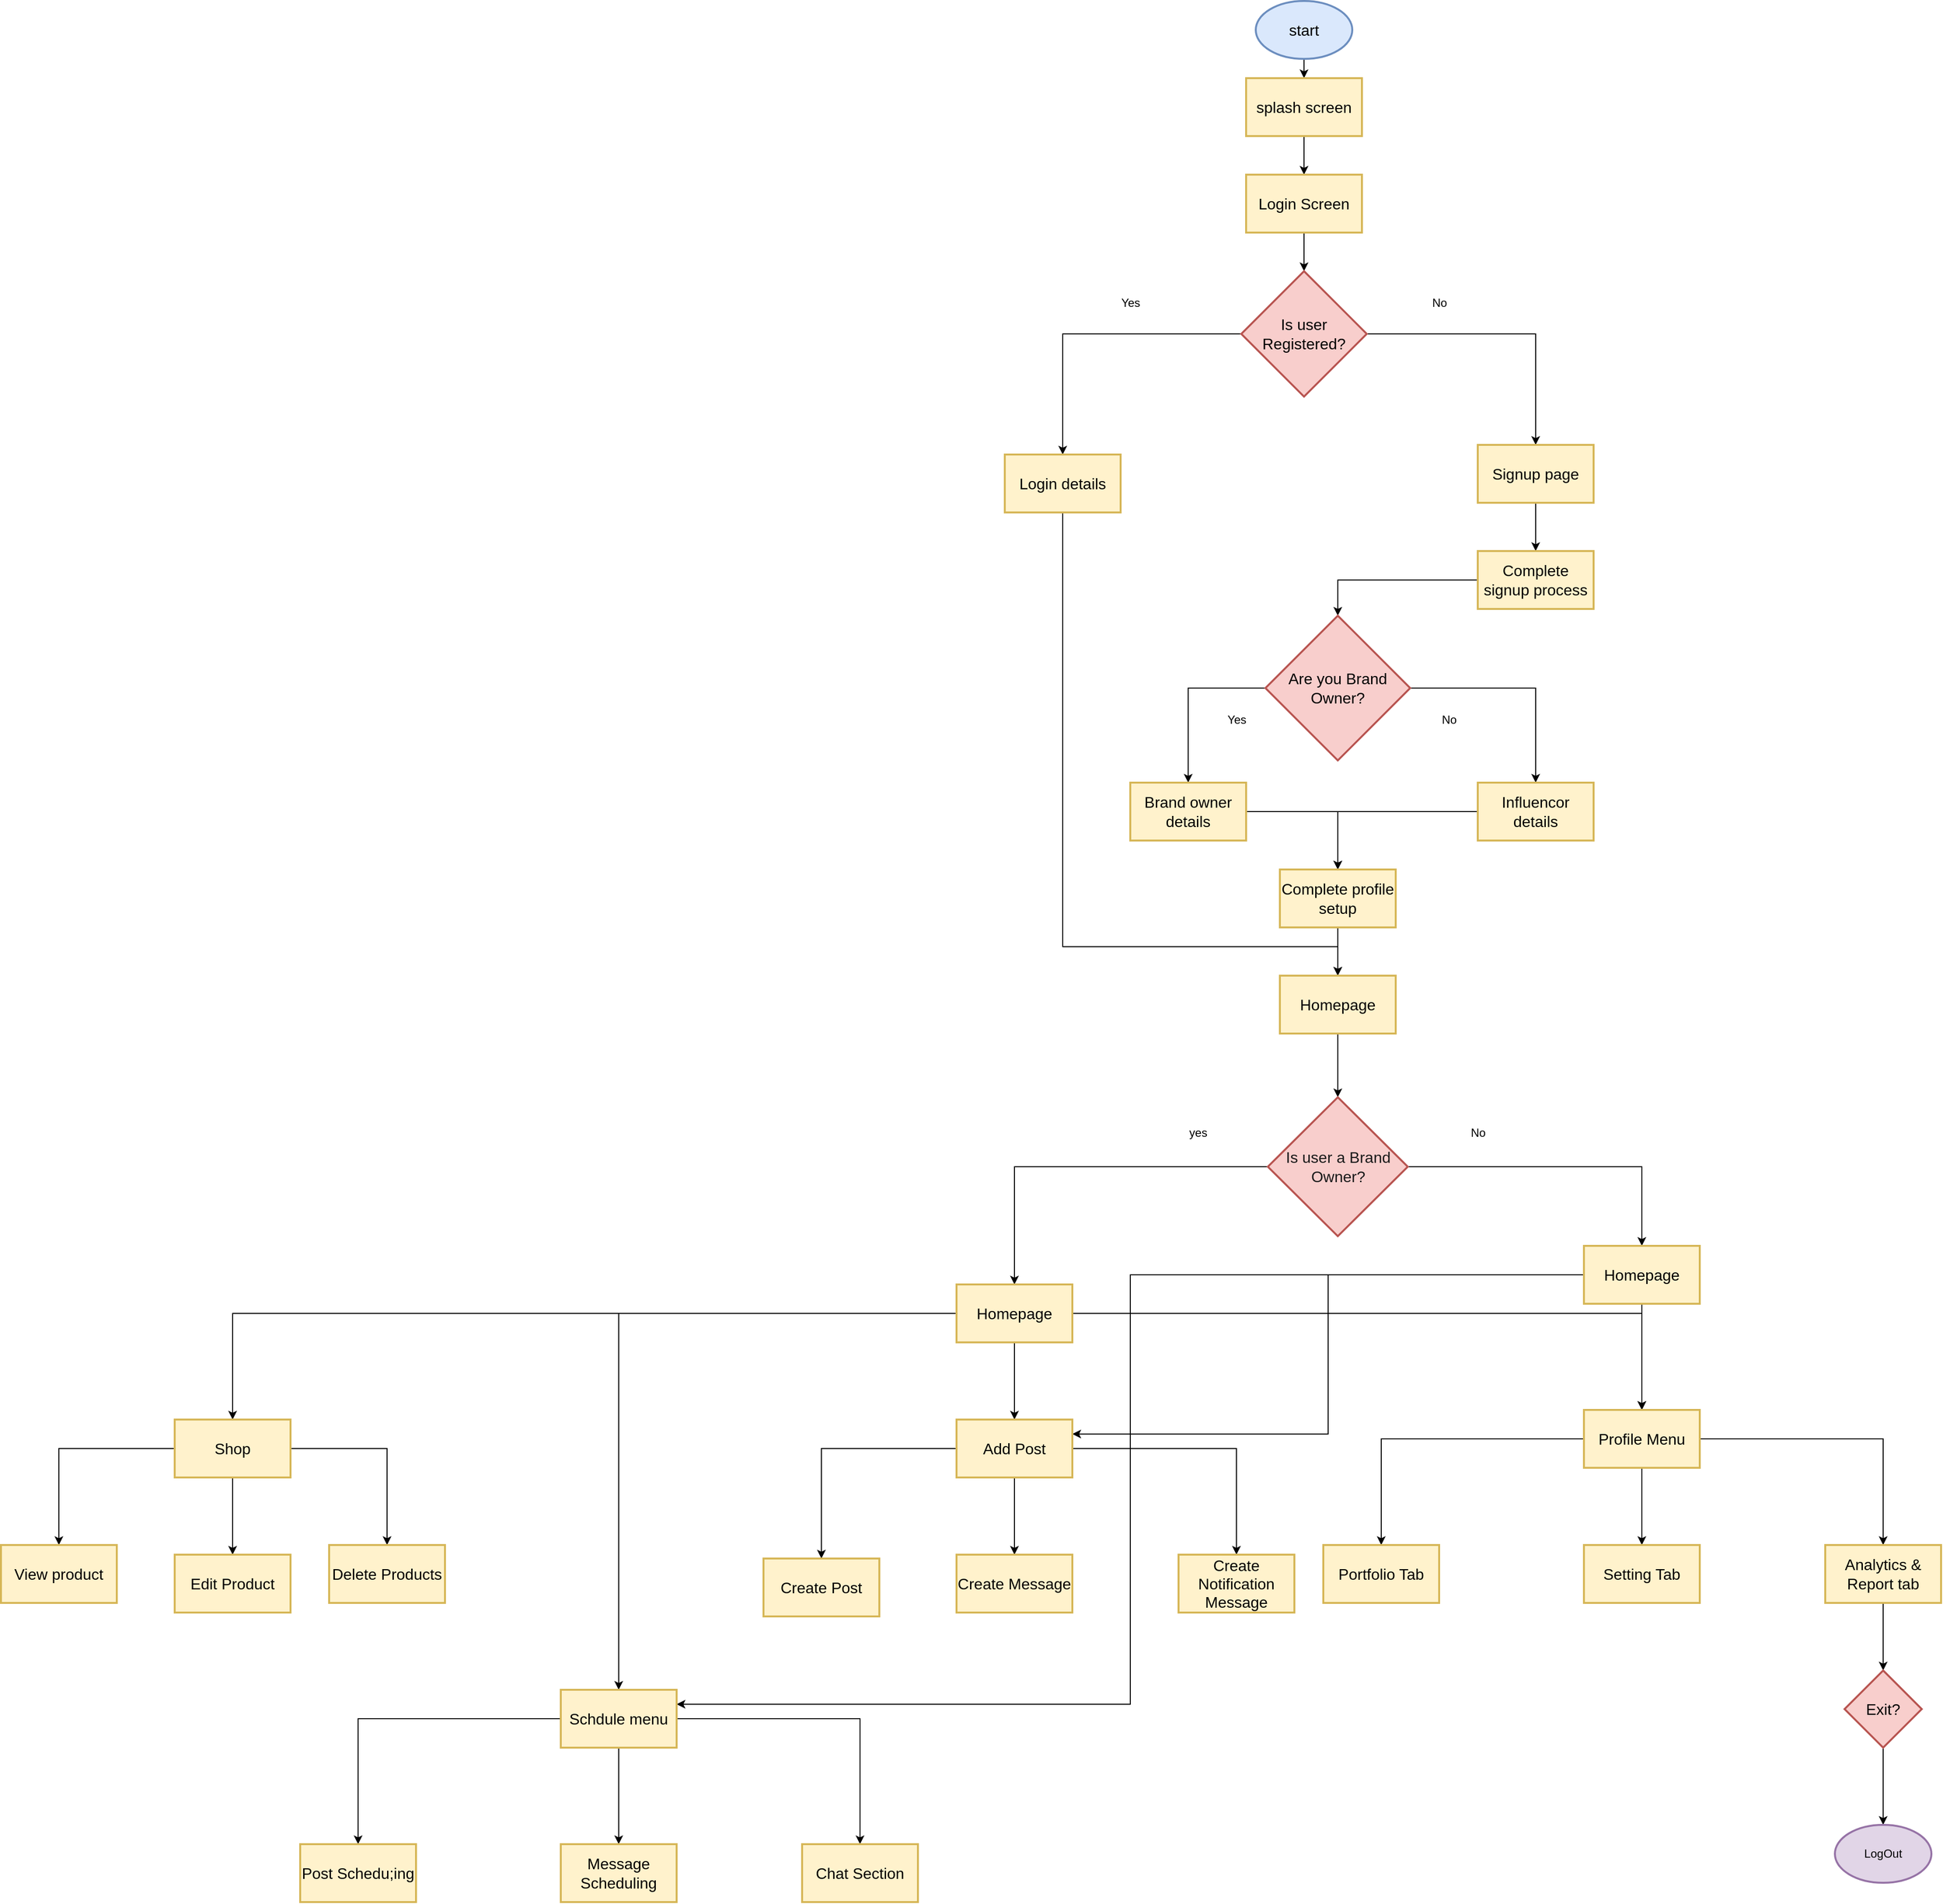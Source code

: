 <mxfile version="26.2.2">
  <diagram name="Page-1" id="w9GNZ5u1jD0qXQI70O3R">
    <mxGraphModel dx="4152" dy="1717" grid="1" gridSize="10" guides="1" tooltips="1" connect="1" arrows="1" fold="1" page="1" pageScale="1" pageWidth="1169" pageHeight="827" math="0" shadow="0">
      <root>
        <mxCell id="0" />
        <mxCell id="1" parent="0" />
        <mxCell id="vDZOlY3wyJ9qln-_VzCb-3" value="" style="edgeStyle=orthogonalEdgeStyle;rounded=0;orthogonalLoop=1;jettySize=auto;html=1;fontSize=16;" edge="1" parent="1" source="vDZOlY3wyJ9qln-_VzCb-1" target="vDZOlY3wyJ9qln-_VzCb-2">
          <mxGeometry relative="1" as="geometry" />
        </mxCell>
        <mxCell id="vDZOlY3wyJ9qln-_VzCb-1" value="start" style="strokeWidth=2;html=1;shape=mxgraph.flowchart.start_1;whiteSpace=wrap;fillColor=#dae8fc;strokeColor=#6c8ebf;fontSize=16;" vertex="1" parent="1">
          <mxGeometry x="560" y="40" width="100" height="60" as="geometry" />
        </mxCell>
        <mxCell id="vDZOlY3wyJ9qln-_VzCb-5" value="" style="edgeStyle=orthogonalEdgeStyle;rounded=0;orthogonalLoop=1;jettySize=auto;html=1;fontSize=16;" edge="1" parent="1" source="vDZOlY3wyJ9qln-_VzCb-2" target="vDZOlY3wyJ9qln-_VzCb-4">
          <mxGeometry relative="1" as="geometry" />
        </mxCell>
        <mxCell id="vDZOlY3wyJ9qln-_VzCb-2" value="splash screen" style="whiteSpace=wrap;html=1;fillColor=#fff2cc;strokeColor=#d6b656;strokeWidth=2;fontSize=16;" vertex="1" parent="1">
          <mxGeometry x="550" y="120" width="120" height="60" as="geometry" />
        </mxCell>
        <mxCell id="vDZOlY3wyJ9qln-_VzCb-157" value="" style="edgeStyle=orthogonalEdgeStyle;rounded=0;orthogonalLoop=1;jettySize=auto;html=1;" edge="1" parent="1" source="vDZOlY3wyJ9qln-_VzCb-4" target="vDZOlY3wyJ9qln-_VzCb-156">
          <mxGeometry relative="1" as="geometry" />
        </mxCell>
        <mxCell id="vDZOlY3wyJ9qln-_VzCb-4" value="Login Screen" style="whiteSpace=wrap;html=1;fillColor=#fff2cc;strokeColor=#d6b656;strokeWidth=2;fontSize=16;" vertex="1" parent="1">
          <mxGeometry x="550" y="220" width="120" height="60" as="geometry" />
        </mxCell>
        <mxCell id="vDZOlY3wyJ9qln-_VzCb-159" value="" style="edgeStyle=orthogonalEdgeStyle;rounded=0;orthogonalLoop=1;jettySize=auto;html=1;" edge="1" parent="1" source="vDZOlY3wyJ9qln-_VzCb-156" target="vDZOlY3wyJ9qln-_VzCb-158">
          <mxGeometry relative="1" as="geometry" />
        </mxCell>
        <mxCell id="vDZOlY3wyJ9qln-_VzCb-161" value="" style="edgeStyle=orthogonalEdgeStyle;rounded=0;orthogonalLoop=1;jettySize=auto;html=1;" edge="1" parent="1" source="vDZOlY3wyJ9qln-_VzCb-156" target="vDZOlY3wyJ9qln-_VzCb-160">
          <mxGeometry relative="1" as="geometry" />
        </mxCell>
        <mxCell id="vDZOlY3wyJ9qln-_VzCb-156" value="Is user Registered?" style="rhombus;whiteSpace=wrap;html=1;fontSize=16;fillColor=#f8cecc;strokeColor=#b85450;strokeWidth=2;" vertex="1" parent="1">
          <mxGeometry x="545" y="320" width="130" height="130" as="geometry" />
        </mxCell>
        <mxCell id="vDZOlY3wyJ9qln-_VzCb-180" style="edgeStyle=orthogonalEdgeStyle;rounded=0;orthogonalLoop=1;jettySize=auto;html=1;" edge="1" parent="1" source="vDZOlY3wyJ9qln-_VzCb-158" target="vDZOlY3wyJ9qln-_VzCb-178">
          <mxGeometry relative="1" as="geometry">
            <Array as="points">
              <mxPoint x="360" y="1020" />
              <mxPoint x="645" y="1020" />
            </Array>
          </mxGeometry>
        </mxCell>
        <mxCell id="vDZOlY3wyJ9qln-_VzCb-158" value="Login details" style="whiteSpace=wrap;html=1;fontSize=16;fillColor=#fff2cc;strokeColor=#d6b656;strokeWidth=2;" vertex="1" parent="1">
          <mxGeometry x="300" y="510" width="120" height="60" as="geometry" />
        </mxCell>
        <mxCell id="vDZOlY3wyJ9qln-_VzCb-165" value="" style="edgeStyle=orthogonalEdgeStyle;rounded=0;orthogonalLoop=1;jettySize=auto;html=1;" edge="1" parent="1" source="vDZOlY3wyJ9qln-_VzCb-160" target="vDZOlY3wyJ9qln-_VzCb-164">
          <mxGeometry relative="1" as="geometry" />
        </mxCell>
        <mxCell id="vDZOlY3wyJ9qln-_VzCb-160" value="Signup page" style="whiteSpace=wrap;html=1;fontSize=16;fillColor=#fff2cc;strokeColor=#d6b656;strokeWidth=2;" vertex="1" parent="1">
          <mxGeometry x="790" y="500" width="120" height="60" as="geometry" />
        </mxCell>
        <mxCell id="vDZOlY3wyJ9qln-_VzCb-162" value="Yes" style="text;html=1;align=center;verticalAlign=middle;resizable=0;points=[];autosize=1;strokeColor=none;fillColor=none;" vertex="1" parent="1">
          <mxGeometry x="410" y="338" width="40" height="30" as="geometry" />
        </mxCell>
        <mxCell id="vDZOlY3wyJ9qln-_VzCb-163" value="No" style="text;html=1;align=center;verticalAlign=middle;resizable=0;points=[];autosize=1;strokeColor=none;fillColor=none;" vertex="1" parent="1">
          <mxGeometry x="730" y="338" width="40" height="30" as="geometry" />
        </mxCell>
        <mxCell id="vDZOlY3wyJ9qln-_VzCb-167" value="" style="edgeStyle=orthogonalEdgeStyle;rounded=0;orthogonalLoop=1;jettySize=auto;html=1;" edge="1" parent="1" source="vDZOlY3wyJ9qln-_VzCb-164" target="vDZOlY3wyJ9qln-_VzCb-166">
          <mxGeometry relative="1" as="geometry" />
        </mxCell>
        <mxCell id="vDZOlY3wyJ9qln-_VzCb-164" value="Complete signup process" style="whiteSpace=wrap;html=1;fontSize=16;fillColor=#fff2cc;strokeColor=#d6b656;strokeWidth=2;" vertex="1" parent="1">
          <mxGeometry x="790" y="610" width="120" height="60" as="geometry" />
        </mxCell>
        <mxCell id="vDZOlY3wyJ9qln-_VzCb-169" value="" style="edgeStyle=orthogonalEdgeStyle;rounded=0;orthogonalLoop=1;jettySize=auto;html=1;" edge="1" parent="1" source="vDZOlY3wyJ9qln-_VzCb-166" target="vDZOlY3wyJ9qln-_VzCb-168">
          <mxGeometry relative="1" as="geometry" />
        </mxCell>
        <mxCell id="vDZOlY3wyJ9qln-_VzCb-171" value="" style="edgeStyle=orthogonalEdgeStyle;rounded=0;orthogonalLoop=1;jettySize=auto;html=1;" edge="1" parent="1" source="vDZOlY3wyJ9qln-_VzCb-166" target="vDZOlY3wyJ9qln-_VzCb-170">
          <mxGeometry relative="1" as="geometry" />
        </mxCell>
        <mxCell id="vDZOlY3wyJ9qln-_VzCb-166" value="Are you Brand Owner?" style="rhombus;whiteSpace=wrap;html=1;fontSize=16;fillColor=#f8cecc;strokeColor=#b85450;strokeWidth=2;" vertex="1" parent="1">
          <mxGeometry x="570" y="677" width="150" height="150" as="geometry" />
        </mxCell>
        <mxCell id="vDZOlY3wyJ9qln-_VzCb-175" value="" style="edgeStyle=orthogonalEdgeStyle;rounded=0;orthogonalLoop=1;jettySize=auto;html=1;" edge="1" parent="1" source="vDZOlY3wyJ9qln-_VzCb-168" target="vDZOlY3wyJ9qln-_VzCb-174">
          <mxGeometry relative="1" as="geometry" />
        </mxCell>
        <mxCell id="vDZOlY3wyJ9qln-_VzCb-168" value="Brand owner details" style="whiteSpace=wrap;html=1;fontSize=16;fillColor=#fff2cc;strokeColor=#d6b656;strokeWidth=2;" vertex="1" parent="1">
          <mxGeometry x="430" y="850" width="120" height="60" as="geometry" />
        </mxCell>
        <mxCell id="vDZOlY3wyJ9qln-_VzCb-177" value="" style="edgeStyle=orthogonalEdgeStyle;rounded=0;orthogonalLoop=1;jettySize=auto;html=1;entryX=0.5;entryY=0;entryDx=0;entryDy=0;" edge="1" parent="1" source="vDZOlY3wyJ9qln-_VzCb-170" target="vDZOlY3wyJ9qln-_VzCb-174">
          <mxGeometry relative="1" as="geometry">
            <mxPoint x="790" y="1040" as="targetPoint" />
          </mxGeometry>
        </mxCell>
        <mxCell id="vDZOlY3wyJ9qln-_VzCb-170" value="Influencor details" style="whiteSpace=wrap;html=1;fontSize=16;fillColor=#fff2cc;strokeColor=#d6b656;strokeWidth=2;" vertex="1" parent="1">
          <mxGeometry x="790" y="850" width="120" height="60" as="geometry" />
        </mxCell>
        <mxCell id="vDZOlY3wyJ9qln-_VzCb-172" value="Yes" style="text;html=1;align=center;verticalAlign=middle;resizable=0;points=[];autosize=1;strokeColor=none;fillColor=none;" vertex="1" parent="1">
          <mxGeometry x="520" y="770" width="40" height="30" as="geometry" />
        </mxCell>
        <mxCell id="vDZOlY3wyJ9qln-_VzCb-173" value="No" style="text;html=1;align=center;verticalAlign=middle;resizable=0;points=[];autosize=1;strokeColor=none;fillColor=none;" vertex="1" parent="1">
          <mxGeometry x="740" y="770" width="40" height="30" as="geometry" />
        </mxCell>
        <mxCell id="vDZOlY3wyJ9qln-_VzCb-179" value="" style="edgeStyle=orthogonalEdgeStyle;rounded=0;orthogonalLoop=1;jettySize=auto;html=1;" edge="1" parent="1" source="vDZOlY3wyJ9qln-_VzCb-174" target="vDZOlY3wyJ9qln-_VzCb-178">
          <mxGeometry relative="1" as="geometry" />
        </mxCell>
        <mxCell id="vDZOlY3wyJ9qln-_VzCb-174" value="Complete profile setup" style="whiteSpace=wrap;html=1;fontSize=16;fillColor=#fff2cc;strokeColor=#d6b656;strokeWidth=2;" vertex="1" parent="1">
          <mxGeometry x="585" y="940" width="120" height="60" as="geometry" />
        </mxCell>
        <mxCell id="vDZOlY3wyJ9qln-_VzCb-182" value="" style="edgeStyle=orthogonalEdgeStyle;rounded=0;orthogonalLoop=1;jettySize=auto;html=1;" edge="1" parent="1" source="vDZOlY3wyJ9qln-_VzCb-178" target="vDZOlY3wyJ9qln-_VzCb-181">
          <mxGeometry relative="1" as="geometry" />
        </mxCell>
        <mxCell id="vDZOlY3wyJ9qln-_VzCb-178" value="Homepage" style="whiteSpace=wrap;html=1;fontSize=16;fillColor=#fff2cc;strokeColor=#d6b656;strokeWidth=2;" vertex="1" parent="1">
          <mxGeometry x="585" y="1050" width="120" height="60" as="geometry" />
        </mxCell>
        <mxCell id="vDZOlY3wyJ9qln-_VzCb-184" value="" style="edgeStyle=orthogonalEdgeStyle;rounded=0;orthogonalLoop=1;jettySize=auto;html=1;" edge="1" parent="1" source="vDZOlY3wyJ9qln-_VzCb-181" target="vDZOlY3wyJ9qln-_VzCb-183">
          <mxGeometry relative="1" as="geometry" />
        </mxCell>
        <mxCell id="vDZOlY3wyJ9qln-_VzCb-186" value="" style="edgeStyle=orthogonalEdgeStyle;rounded=0;orthogonalLoop=1;jettySize=auto;html=1;" edge="1" parent="1" source="vDZOlY3wyJ9qln-_VzCb-181" target="vDZOlY3wyJ9qln-_VzCb-185">
          <mxGeometry relative="1" as="geometry" />
        </mxCell>
        <mxCell id="vDZOlY3wyJ9qln-_VzCb-181" value="&lt;span style=&quot;color: rgb(26, 26, 26);&quot;&gt;Is user a Brand Owne&lt;span class=&quot;ql-cursor&quot;&gt;﻿&lt;/span&gt;r?&lt;/span&gt;" style="rhombus;whiteSpace=wrap;html=1;fontSize=16;fillColor=#f8cecc;strokeColor=#b85450;strokeWidth=2;" vertex="1" parent="1">
          <mxGeometry x="572.5" y="1176" width="145" height="144" as="geometry" />
        </mxCell>
        <mxCell id="vDZOlY3wyJ9qln-_VzCb-190" value="" style="edgeStyle=orthogonalEdgeStyle;rounded=0;orthogonalLoop=1;jettySize=auto;html=1;" edge="1" parent="1" source="vDZOlY3wyJ9qln-_VzCb-183" target="vDZOlY3wyJ9qln-_VzCb-189">
          <mxGeometry relative="1" as="geometry" />
        </mxCell>
        <mxCell id="vDZOlY3wyJ9qln-_VzCb-199" value="" style="edgeStyle=orthogonalEdgeStyle;rounded=0;orthogonalLoop=1;jettySize=auto;html=1;" edge="1" parent="1" source="vDZOlY3wyJ9qln-_VzCb-183" target="vDZOlY3wyJ9qln-_VzCb-198">
          <mxGeometry relative="1" as="geometry" />
        </mxCell>
        <mxCell id="vDZOlY3wyJ9qln-_VzCb-226" value="" style="edgeStyle=orthogonalEdgeStyle;rounded=0;orthogonalLoop=1;jettySize=auto;html=1;" edge="1" parent="1" source="vDZOlY3wyJ9qln-_VzCb-183" target="vDZOlY3wyJ9qln-_VzCb-225">
          <mxGeometry relative="1" as="geometry" />
        </mxCell>
        <mxCell id="vDZOlY3wyJ9qln-_VzCb-235" style="edgeStyle=orthogonalEdgeStyle;rounded=0;orthogonalLoop=1;jettySize=auto;html=1;entryX=0.5;entryY=0;entryDx=0;entryDy=0;" edge="1" parent="1" source="vDZOlY3wyJ9qln-_VzCb-183" target="vDZOlY3wyJ9qln-_VzCb-206">
          <mxGeometry relative="1" as="geometry">
            <Array as="points">
              <mxPoint x="960" y="1400" />
            </Array>
          </mxGeometry>
        </mxCell>
        <mxCell id="vDZOlY3wyJ9qln-_VzCb-183" value="Homepage" style="whiteSpace=wrap;html=1;fontSize=16;fillColor=#fff2cc;strokeColor=#d6b656;strokeWidth=2;" vertex="1" parent="1">
          <mxGeometry x="250" y="1370" width="120" height="60" as="geometry" />
        </mxCell>
        <mxCell id="vDZOlY3wyJ9qln-_VzCb-207" value="" style="edgeStyle=orthogonalEdgeStyle;rounded=0;orthogonalLoop=1;jettySize=auto;html=1;" edge="1" parent="1" source="vDZOlY3wyJ9qln-_VzCb-185" target="vDZOlY3wyJ9qln-_VzCb-206">
          <mxGeometry relative="1" as="geometry" />
        </mxCell>
        <mxCell id="vDZOlY3wyJ9qln-_VzCb-233" style="edgeStyle=orthogonalEdgeStyle;rounded=0;orthogonalLoop=1;jettySize=auto;html=1;entryX=1;entryY=0.25;entryDx=0;entryDy=0;" edge="1" parent="1" source="vDZOlY3wyJ9qln-_VzCb-185" target="vDZOlY3wyJ9qln-_VzCb-198">
          <mxGeometry relative="1" as="geometry" />
        </mxCell>
        <mxCell id="vDZOlY3wyJ9qln-_VzCb-234" style="edgeStyle=orthogonalEdgeStyle;rounded=0;orthogonalLoop=1;jettySize=auto;html=1;entryX=1;entryY=0.25;entryDx=0;entryDy=0;" edge="1" parent="1" source="vDZOlY3wyJ9qln-_VzCb-185" target="vDZOlY3wyJ9qln-_VzCb-225">
          <mxGeometry relative="1" as="geometry" />
        </mxCell>
        <mxCell id="vDZOlY3wyJ9qln-_VzCb-185" value="Homepage" style="whiteSpace=wrap;html=1;fontSize=16;fillColor=#fff2cc;strokeColor=#d6b656;strokeWidth=2;" vertex="1" parent="1">
          <mxGeometry x="900" y="1330" width="120" height="60" as="geometry" />
        </mxCell>
        <mxCell id="vDZOlY3wyJ9qln-_VzCb-187" value="yes" style="text;html=1;align=center;verticalAlign=middle;resizable=0;points=[];autosize=1;strokeColor=none;fillColor=none;" vertex="1" parent="1">
          <mxGeometry x="480" y="1198" width="40" height="30" as="geometry" />
        </mxCell>
        <mxCell id="vDZOlY3wyJ9qln-_VzCb-188" value="No" style="text;html=1;align=center;verticalAlign=middle;resizable=0;points=[];autosize=1;strokeColor=none;fillColor=none;" vertex="1" parent="1">
          <mxGeometry x="770" y="1198" width="40" height="30" as="geometry" />
        </mxCell>
        <mxCell id="vDZOlY3wyJ9qln-_VzCb-192" value="" style="edgeStyle=orthogonalEdgeStyle;rounded=0;orthogonalLoop=1;jettySize=auto;html=1;" edge="1" parent="1" source="vDZOlY3wyJ9qln-_VzCb-189" target="vDZOlY3wyJ9qln-_VzCb-191">
          <mxGeometry relative="1" as="geometry" />
        </mxCell>
        <mxCell id="vDZOlY3wyJ9qln-_VzCb-194" value="" style="edgeStyle=orthogonalEdgeStyle;rounded=0;orthogonalLoop=1;jettySize=auto;html=1;" edge="1" parent="1" source="vDZOlY3wyJ9qln-_VzCb-189" target="vDZOlY3wyJ9qln-_VzCb-193">
          <mxGeometry relative="1" as="geometry" />
        </mxCell>
        <mxCell id="vDZOlY3wyJ9qln-_VzCb-196" value="" style="edgeStyle=orthogonalEdgeStyle;rounded=0;orthogonalLoop=1;jettySize=auto;html=1;" edge="1" parent="1" source="vDZOlY3wyJ9qln-_VzCb-189" target="vDZOlY3wyJ9qln-_VzCb-195">
          <mxGeometry relative="1" as="geometry" />
        </mxCell>
        <mxCell id="vDZOlY3wyJ9qln-_VzCb-189" value="Shop" style="whiteSpace=wrap;html=1;fontSize=16;fillColor=#fff2cc;strokeColor=#d6b656;strokeWidth=2;" vertex="1" parent="1">
          <mxGeometry x="-560" y="1510" width="120" height="60" as="geometry" />
        </mxCell>
        <mxCell id="vDZOlY3wyJ9qln-_VzCb-191" value="View product" style="whiteSpace=wrap;html=1;fontSize=16;fillColor=#fff2cc;strokeColor=#d6b656;strokeWidth=2;" vertex="1" parent="1">
          <mxGeometry x="-740" y="1640" width="120" height="60" as="geometry" />
        </mxCell>
        <mxCell id="vDZOlY3wyJ9qln-_VzCb-193" value="Delete Products" style="whiteSpace=wrap;html=1;fontSize=16;fillColor=#fff2cc;strokeColor=#d6b656;strokeWidth=2;" vertex="1" parent="1">
          <mxGeometry x="-400" y="1640" width="120" height="60" as="geometry" />
        </mxCell>
        <mxCell id="vDZOlY3wyJ9qln-_VzCb-195" value="Edit Product" style="whiteSpace=wrap;html=1;fontSize=16;fillColor=#fff2cc;strokeColor=#d6b656;strokeWidth=2;" vertex="1" parent="1">
          <mxGeometry x="-560" y="1650" width="120" height="60" as="geometry" />
        </mxCell>
        <mxCell id="vDZOlY3wyJ9qln-_VzCb-201" value="" style="edgeStyle=orthogonalEdgeStyle;rounded=0;orthogonalLoop=1;jettySize=auto;html=1;" edge="1" parent="1" source="vDZOlY3wyJ9qln-_VzCb-198" target="vDZOlY3wyJ9qln-_VzCb-200">
          <mxGeometry relative="1" as="geometry" />
        </mxCell>
        <mxCell id="vDZOlY3wyJ9qln-_VzCb-203" value="" style="edgeStyle=orthogonalEdgeStyle;rounded=0;orthogonalLoop=1;jettySize=auto;html=1;" edge="1" parent="1" source="vDZOlY3wyJ9qln-_VzCb-198" target="vDZOlY3wyJ9qln-_VzCb-202">
          <mxGeometry relative="1" as="geometry" />
        </mxCell>
        <mxCell id="vDZOlY3wyJ9qln-_VzCb-205" value="" style="edgeStyle=orthogonalEdgeStyle;rounded=0;orthogonalLoop=1;jettySize=auto;html=1;" edge="1" parent="1" source="vDZOlY3wyJ9qln-_VzCb-198" target="vDZOlY3wyJ9qln-_VzCb-204">
          <mxGeometry relative="1" as="geometry" />
        </mxCell>
        <mxCell id="vDZOlY3wyJ9qln-_VzCb-198" value="Schdule menu" style="whiteSpace=wrap;html=1;fontSize=16;fillColor=#fff2cc;strokeColor=#d6b656;strokeWidth=2;" vertex="1" parent="1">
          <mxGeometry x="-160" y="1790" width="120" height="60" as="geometry" />
        </mxCell>
        <mxCell id="vDZOlY3wyJ9qln-_VzCb-200" value="Post Schedu;ing" style="whiteSpace=wrap;html=1;fontSize=16;fillColor=#fff2cc;strokeColor=#d6b656;strokeWidth=2;" vertex="1" parent="1">
          <mxGeometry x="-430" y="1950" width="120" height="60" as="geometry" />
        </mxCell>
        <mxCell id="vDZOlY3wyJ9qln-_VzCb-202" value="Message Scheduling" style="whiteSpace=wrap;html=1;fontSize=16;fillColor=#fff2cc;strokeColor=#d6b656;strokeWidth=2;" vertex="1" parent="1">
          <mxGeometry x="-160" y="1950" width="120" height="60" as="geometry" />
        </mxCell>
        <mxCell id="vDZOlY3wyJ9qln-_VzCb-204" value="Chat Section" style="whiteSpace=wrap;html=1;fontSize=16;fillColor=#fff2cc;strokeColor=#d6b656;strokeWidth=2;" vertex="1" parent="1">
          <mxGeometry x="90" y="1950" width="120" height="60" as="geometry" />
        </mxCell>
        <mxCell id="vDZOlY3wyJ9qln-_VzCb-209" value="" style="edgeStyle=orthogonalEdgeStyle;rounded=0;orthogonalLoop=1;jettySize=auto;html=1;" edge="1" parent="1" source="vDZOlY3wyJ9qln-_VzCb-206" target="vDZOlY3wyJ9qln-_VzCb-208">
          <mxGeometry relative="1" as="geometry" />
        </mxCell>
        <mxCell id="vDZOlY3wyJ9qln-_VzCb-211" value="" style="edgeStyle=orthogonalEdgeStyle;rounded=0;orthogonalLoop=1;jettySize=auto;html=1;" edge="1" parent="1" source="vDZOlY3wyJ9qln-_VzCb-206" target="vDZOlY3wyJ9qln-_VzCb-210">
          <mxGeometry relative="1" as="geometry" />
        </mxCell>
        <mxCell id="vDZOlY3wyJ9qln-_VzCb-213" value="" style="edgeStyle=orthogonalEdgeStyle;rounded=0;orthogonalLoop=1;jettySize=auto;html=1;" edge="1" parent="1" source="vDZOlY3wyJ9qln-_VzCb-206" target="vDZOlY3wyJ9qln-_VzCb-212">
          <mxGeometry relative="1" as="geometry" />
        </mxCell>
        <mxCell id="vDZOlY3wyJ9qln-_VzCb-206" value="Profile Menu" style="whiteSpace=wrap;html=1;fontSize=16;fillColor=#fff2cc;strokeColor=#d6b656;strokeWidth=2;" vertex="1" parent="1">
          <mxGeometry x="900" y="1500" width="120" height="60" as="geometry" />
        </mxCell>
        <mxCell id="vDZOlY3wyJ9qln-_VzCb-208" value="Portfolio Tab" style="whiteSpace=wrap;html=1;fontSize=16;fillColor=#fff2cc;strokeColor=#d6b656;strokeWidth=2;" vertex="1" parent="1">
          <mxGeometry x="630" y="1640" width="120" height="60" as="geometry" />
        </mxCell>
        <mxCell id="vDZOlY3wyJ9qln-_VzCb-210" value="Setting Tab" style="whiteSpace=wrap;html=1;fontSize=16;fillColor=#fff2cc;strokeColor=#d6b656;strokeWidth=2;" vertex="1" parent="1">
          <mxGeometry x="900" y="1640" width="120" height="60" as="geometry" />
        </mxCell>
        <mxCell id="vDZOlY3wyJ9qln-_VzCb-217" value="" style="edgeStyle=orthogonalEdgeStyle;rounded=0;orthogonalLoop=1;jettySize=auto;html=1;" edge="1" parent="1" source="vDZOlY3wyJ9qln-_VzCb-212" target="vDZOlY3wyJ9qln-_VzCb-216">
          <mxGeometry relative="1" as="geometry" />
        </mxCell>
        <mxCell id="vDZOlY3wyJ9qln-_VzCb-212" value="Analytics &amp;amp; Report tab" style="whiteSpace=wrap;html=1;fontSize=16;fillColor=#fff2cc;strokeColor=#d6b656;strokeWidth=2;" vertex="1" parent="1">
          <mxGeometry x="1150" y="1640" width="120" height="60" as="geometry" />
        </mxCell>
        <mxCell id="vDZOlY3wyJ9qln-_VzCb-219" value="" style="edgeStyle=orthogonalEdgeStyle;rounded=0;orthogonalLoop=1;jettySize=auto;html=1;" edge="1" parent="1" source="vDZOlY3wyJ9qln-_VzCb-216">
          <mxGeometry relative="1" as="geometry">
            <mxPoint x="1210" y="1930" as="targetPoint" />
          </mxGeometry>
        </mxCell>
        <mxCell id="vDZOlY3wyJ9qln-_VzCb-216" value="Exit?" style="rhombus;whiteSpace=wrap;html=1;fontSize=16;fillColor=#f8cecc;strokeColor=#b85450;strokeWidth=2;" vertex="1" parent="1">
          <mxGeometry x="1170" y="1770" width="80" height="80" as="geometry" />
        </mxCell>
        <mxCell id="vDZOlY3wyJ9qln-_VzCb-223" value="LogOut" style="strokeWidth=2;html=1;shape=mxgraph.flowchart.start_1;whiteSpace=wrap;fillColor=#e1d5e7;strokeColor=#9673a6;" vertex="1" parent="1">
          <mxGeometry x="1160" y="1930" width="100" height="60" as="geometry" />
        </mxCell>
        <mxCell id="vDZOlY3wyJ9qln-_VzCb-228" value="" style="edgeStyle=orthogonalEdgeStyle;rounded=0;orthogonalLoop=1;jettySize=auto;html=1;" edge="1" parent="1" source="vDZOlY3wyJ9qln-_VzCb-225" target="vDZOlY3wyJ9qln-_VzCb-227">
          <mxGeometry relative="1" as="geometry" />
        </mxCell>
        <mxCell id="vDZOlY3wyJ9qln-_VzCb-230" value="" style="edgeStyle=orthogonalEdgeStyle;rounded=0;orthogonalLoop=1;jettySize=auto;html=1;" edge="1" parent="1" source="vDZOlY3wyJ9qln-_VzCb-225" target="vDZOlY3wyJ9qln-_VzCb-229">
          <mxGeometry relative="1" as="geometry" />
        </mxCell>
        <mxCell id="vDZOlY3wyJ9qln-_VzCb-232" value="" style="edgeStyle=orthogonalEdgeStyle;rounded=0;orthogonalLoop=1;jettySize=auto;html=1;" edge="1" parent="1" source="vDZOlY3wyJ9qln-_VzCb-225" target="vDZOlY3wyJ9qln-_VzCb-231">
          <mxGeometry relative="1" as="geometry" />
        </mxCell>
        <mxCell id="vDZOlY3wyJ9qln-_VzCb-225" value="Add Post" style="whiteSpace=wrap;html=1;fontSize=16;fillColor=#fff2cc;strokeColor=#d6b656;strokeWidth=2;" vertex="1" parent="1">
          <mxGeometry x="250" y="1510" width="120" height="60" as="geometry" />
        </mxCell>
        <mxCell id="vDZOlY3wyJ9qln-_VzCb-227" value="Create Post" style="whiteSpace=wrap;html=1;fontSize=16;fillColor=#fff2cc;strokeColor=#d6b656;strokeWidth=2;" vertex="1" parent="1">
          <mxGeometry x="50" y="1654" width="120" height="60" as="geometry" />
        </mxCell>
        <mxCell id="vDZOlY3wyJ9qln-_VzCb-229" value="Create Message" style="whiteSpace=wrap;html=1;fontSize=16;fillColor=#fff2cc;strokeColor=#d6b656;strokeWidth=2;" vertex="1" parent="1">
          <mxGeometry x="250" y="1650" width="120" height="60" as="geometry" />
        </mxCell>
        <mxCell id="vDZOlY3wyJ9qln-_VzCb-231" value="Create Notification Message" style="whiteSpace=wrap;html=1;fontSize=16;fillColor=#fff2cc;strokeColor=#d6b656;strokeWidth=2;" vertex="1" parent="1">
          <mxGeometry x="480" y="1650" width="120" height="60" as="geometry" />
        </mxCell>
      </root>
    </mxGraphModel>
  </diagram>
</mxfile>
